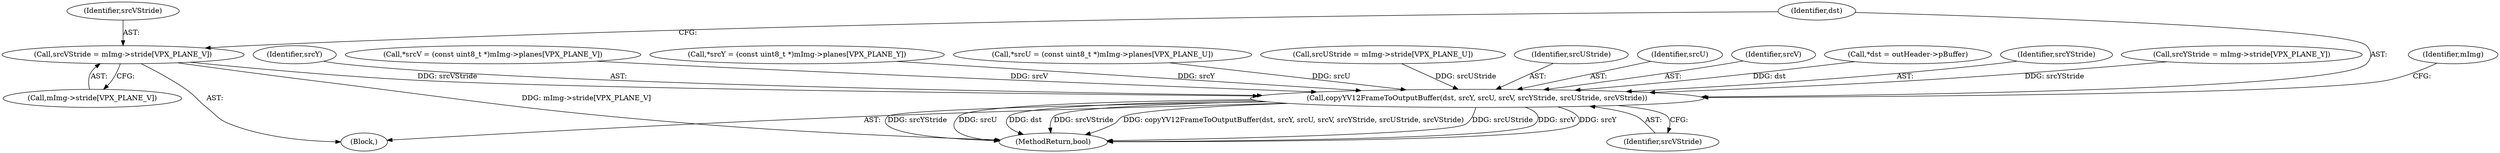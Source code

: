 digraph "0_Android_630ed150f7201ddadb00b8b8ce0c55c4cc6e8742@array" {
"1000313" [label="(Call,srcVStride = mImg->stride[VPX_PLANE_V])"];
"1000320" [label="(Call,copyYV12FrameToOutputBuffer(dst, srcY, srcU, srcV, srcYStride, srcUStride, srcVStride))"];
"1000327" [label="(Identifier,srcVStride)"];
"1000336" [label="(Identifier,mImg)"];
"1000297" [label="(Call,srcYStride = mImg->stride[VPX_PLANE_Y])"];
"1000320" [label="(Call,copyYV12FrameToOutputBuffer(dst, srcY, srcU, srcV, srcYStride, srcUStride, srcVStride))"];
"1000321" [label="(Identifier,dst)"];
"1000259" [label="(Block,)"];
"1000313" [label="(Call,srcVStride = mImg->stride[VPX_PLANE_V])"];
"1000401" [label="(MethodReturn,bool)"];
"1000322" [label="(Identifier,srcY)"];
"1000287" [label="(Call,*srcV = (const uint8_t *)mImg->planes[VPX_PLANE_V])"];
"1000267" [label="(Call,*srcY = (const uint8_t *)mImg->planes[VPX_PLANE_Y])"];
"1000277" [label="(Call,*srcU = (const uint8_t *)mImg->planes[VPX_PLANE_U])"];
"1000305" [label="(Call,srcUStride = mImg->stride[VPX_PLANE_U])"];
"1000326" [label="(Identifier,srcUStride)"];
"1000323" [label="(Identifier,srcU)"];
"1000315" [label="(Call,mImg->stride[VPX_PLANE_V])"];
"1000314" [label="(Identifier,srcVStride)"];
"1000324" [label="(Identifier,srcV)"];
"1000261" [label="(Call,*dst = outHeader->pBuffer)"];
"1000325" [label="(Identifier,srcYStride)"];
"1000313" -> "1000259"  [label="AST: "];
"1000313" -> "1000315"  [label="CFG: "];
"1000314" -> "1000313"  [label="AST: "];
"1000315" -> "1000313"  [label="AST: "];
"1000321" -> "1000313"  [label="CFG: "];
"1000313" -> "1000401"  [label="DDG: mImg->stride[VPX_PLANE_V]"];
"1000313" -> "1000320"  [label="DDG: srcVStride"];
"1000320" -> "1000259"  [label="AST: "];
"1000320" -> "1000327"  [label="CFG: "];
"1000321" -> "1000320"  [label="AST: "];
"1000322" -> "1000320"  [label="AST: "];
"1000323" -> "1000320"  [label="AST: "];
"1000324" -> "1000320"  [label="AST: "];
"1000325" -> "1000320"  [label="AST: "];
"1000326" -> "1000320"  [label="AST: "];
"1000327" -> "1000320"  [label="AST: "];
"1000336" -> "1000320"  [label="CFG: "];
"1000320" -> "1000401"  [label="DDG: srcUStride"];
"1000320" -> "1000401"  [label="DDG: srcV"];
"1000320" -> "1000401"  [label="DDG: srcY"];
"1000320" -> "1000401"  [label="DDG: srcYStride"];
"1000320" -> "1000401"  [label="DDG: srcU"];
"1000320" -> "1000401"  [label="DDG: dst"];
"1000320" -> "1000401"  [label="DDG: srcVStride"];
"1000320" -> "1000401"  [label="DDG: copyYV12FrameToOutputBuffer(dst, srcY, srcU, srcV, srcYStride, srcUStride, srcVStride)"];
"1000261" -> "1000320"  [label="DDG: dst"];
"1000267" -> "1000320"  [label="DDG: srcY"];
"1000277" -> "1000320"  [label="DDG: srcU"];
"1000287" -> "1000320"  [label="DDG: srcV"];
"1000297" -> "1000320"  [label="DDG: srcYStride"];
"1000305" -> "1000320"  [label="DDG: srcUStride"];
}
